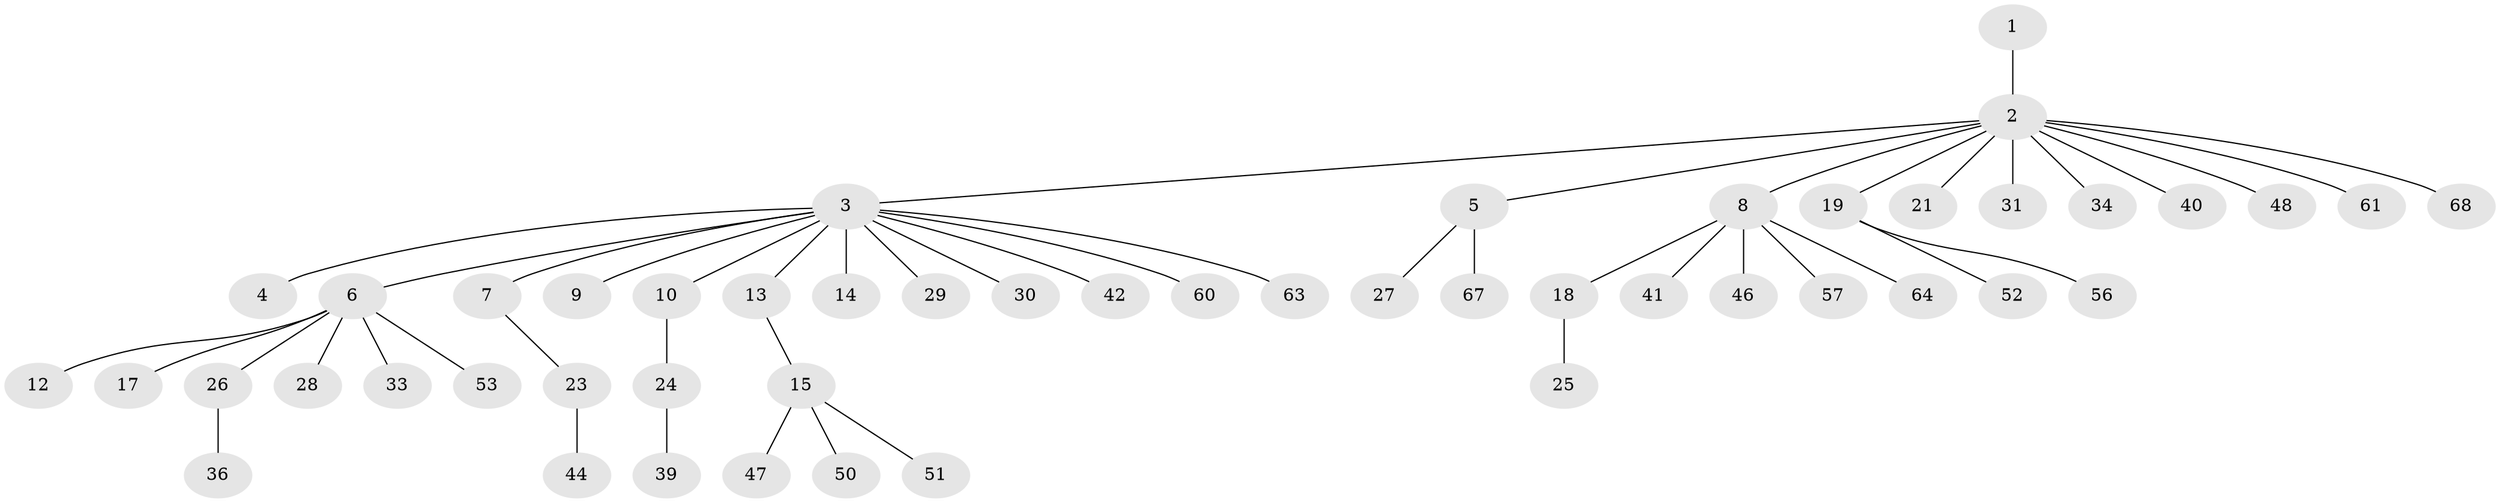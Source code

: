 // Generated by graph-tools (version 1.1) at 2025/51/02/27/25 19:51:59]
// undirected, 50 vertices, 49 edges
graph export_dot {
graph [start="1"]
  node [color=gray90,style=filled];
  1;
  2 [super="+16"];
  3 [super="+59"];
  4;
  5 [super="+66"];
  6 [super="+11"];
  7 [super="+20"];
  8 [super="+45"];
  9;
  10;
  12 [super="+32"];
  13 [super="+22"];
  14;
  15 [super="+35"];
  17 [super="+70"];
  18;
  19 [super="+37"];
  21 [super="+69"];
  23;
  24 [super="+55"];
  25 [super="+65"];
  26;
  27;
  28;
  29;
  30 [super="+43"];
  31;
  33;
  34;
  36 [super="+38"];
  39 [super="+49"];
  40;
  41;
  42;
  44 [super="+54"];
  46;
  47;
  48;
  50 [super="+58"];
  51;
  52;
  53;
  56;
  57 [super="+62"];
  60;
  61;
  63;
  64;
  67;
  68;
  1 -- 2;
  2 -- 3;
  2 -- 5;
  2 -- 8;
  2 -- 19;
  2 -- 21;
  2 -- 31;
  2 -- 34;
  2 -- 40;
  2 -- 48;
  2 -- 61;
  2 -- 68;
  3 -- 4;
  3 -- 6;
  3 -- 7;
  3 -- 9;
  3 -- 10;
  3 -- 13;
  3 -- 14;
  3 -- 29;
  3 -- 30;
  3 -- 42;
  3 -- 60;
  3 -- 63;
  5 -- 27;
  5 -- 67;
  6 -- 12;
  6 -- 33;
  6 -- 17;
  6 -- 53;
  6 -- 26;
  6 -- 28;
  7 -- 23;
  8 -- 18;
  8 -- 41;
  8 -- 46;
  8 -- 57;
  8 -- 64;
  10 -- 24;
  13 -- 15;
  15 -- 50;
  15 -- 51;
  15 -- 47;
  18 -- 25;
  19 -- 52;
  19 -- 56;
  23 -- 44;
  24 -- 39;
  26 -- 36;
}
